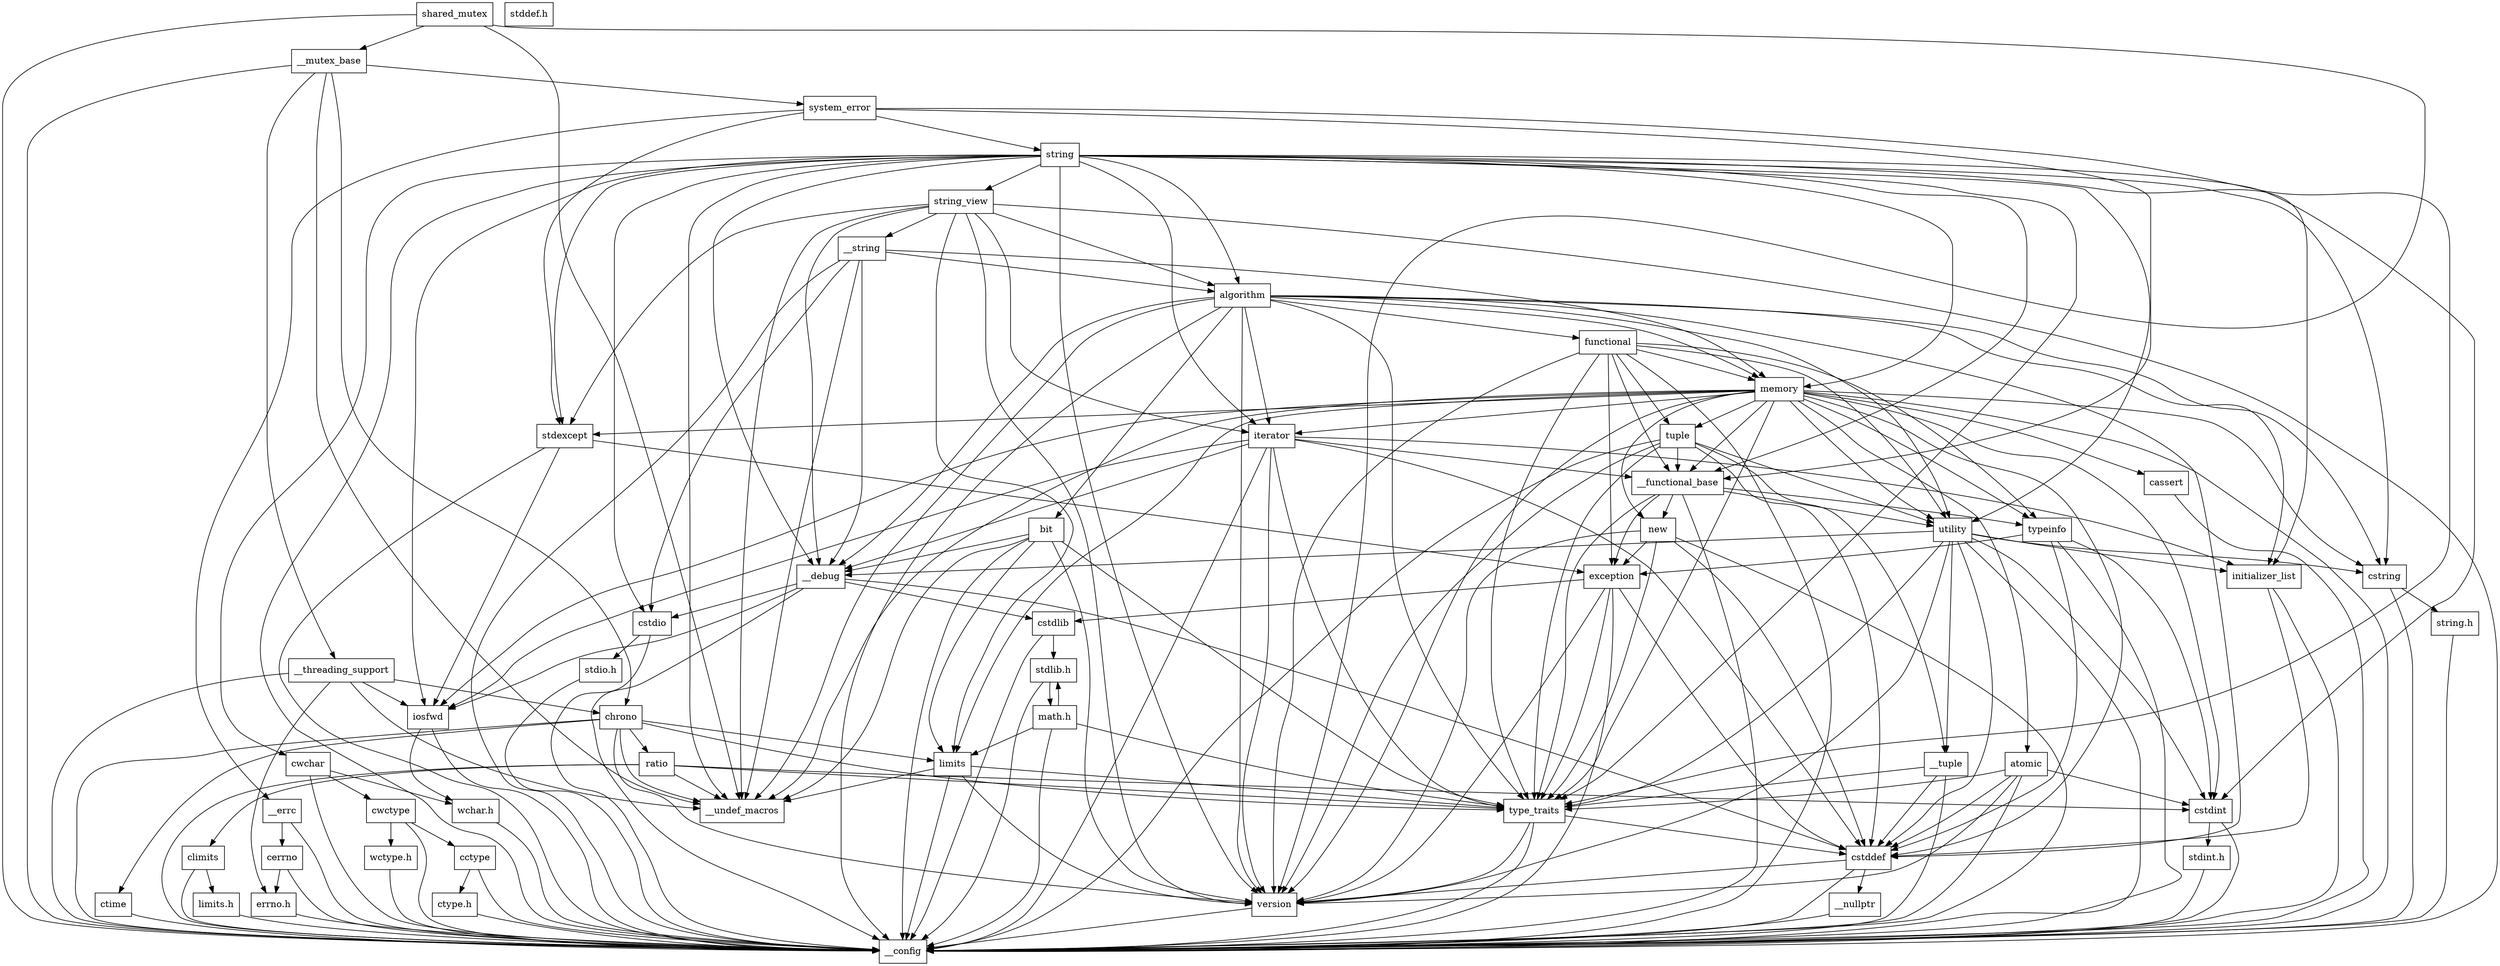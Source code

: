 digraph "dependencies" {
  header_1 [ shape="box", label="shared_mutex"];
  header_2 [ shape="box", label="__config"];
  header_11 [ shape="box", label="version"];
  header_12 [ shape="box", label="__undef_macros"];
  header_13 [ shape="box", label="__mutex_base"];
  header_14 [ shape="box", label="chrono"];
  header_15 [ shape="box", label="ctime"];
  header_17 [ shape="box", label="stddef.h"];
  header_33 [ shape="box", label="type_traits"];
  header_34 [ shape="box", label="cstddef"];
  header_36 [ shape="box", label="__nullptr"];
  header_37 [ shape="box", label="ratio"];
  header_38 [ shape="box", label="cstdint"];
  header_39 [ shape="box", label="stdint.h"];
  header_46 [ shape="box", label="climits"];
  header_47 [ shape="box", label="limits.h"];
  header_56 [ shape="box", label="limits"];
  header_57 [ shape="box", label="system_error"];
  header_58 [ shape="box", label="__errc"];
  header_59 [ shape="box", label="cerrno"];
  header_60 [ shape="box", label="errno.h"];
  header_68 [ shape="box", label="stdexcept"];
  header_69 [ shape="box", label="exception"];
  header_70 [ shape="box", label="cstdlib"];
  header_71 [ shape="box", label="stdlib.h"];
  header_92 [ shape="box", label="math.h"];
  header_104 [ shape="box", label="iosfwd"];
  header_105 [ shape="box", label="wchar.h"];
  header_113 [ shape="box", label="__functional_base"];
  header_114 [ shape="box", label="typeinfo"];
  header_115 [ shape="box", label="new"];
  header_116 [ shape="box", label="utility"];
  header_117 [ shape="box", label="__tuple"];
  header_118 [ shape="box", label="initializer_list"];
  header_119 [ shape="box", label="cstring"];
  header_120 [ shape="box", label="string.h"];
  header_123 [ shape="box", label="__debug"];
  header_124 [ shape="box", label="cstdio"];
  header_125 [ shape="box", label="stdio.h"];
  header_134 [ shape="box", label="string"];
  header_135 [ shape="box", label="string_view"];
  header_136 [ shape="box", label="__string"];
  header_137 [ shape="box", label="algorithm"];
  header_138 [ shape="box", label="memory"];
  header_139 [ shape="box", label="iterator"];
  header_140 [ shape="box", label="tuple"];
  header_141 [ shape="box", label="cassert"];
  header_143 [ shape="box", label="atomic"];
  header_144 [ shape="box", label="functional"];
  header_145 [ shape="box", label="bit"];
  header_146 [ shape="box", label="cwchar"];
  header_147 [ shape="box", label="cwctype"];
  header_148 [ shape="box", label="cctype"];
  header_149 [ shape="box", label="ctype.h"];
  header_151 [ shape="box", label="wctype.h"];
  header_154 [ shape="box", label="__threading_support"];
  header_38 -> header_2;
  header_38 -> header_39;
  header_117 -> header_2;
  header_117 -> header_34;
  header_117 -> header_33;
  header_123 -> header_2;
  header_123 -> header_104;
  header_123 -> header_70;
  header_123 -> header_124;
  header_123 -> header_34;
  header_14 -> header_2;
  header_14 -> header_15;
  header_14 -> header_33;
  header_14 -> header_37;
  header_14 -> header_56;
  header_14 -> header_11;
  header_14 -> header_12;
  header_154 -> header_2;
  header_154 -> header_14;
  header_154 -> header_104;
  header_154 -> header_60;
  header_154 -> header_12;
  header_37 -> header_2;
  header_37 -> header_38;
  header_37 -> header_46;
  header_37 -> header_33;
  header_37 -> header_12;
  header_113 -> header_2;
  header_113 -> header_33;
  header_113 -> header_114;
  header_113 -> header_69;
  header_113 -> header_115;
  header_113 -> header_116;
  header_47 -> header_2;
  header_92 -> header_2;
  header_92 -> header_71;
  header_92 -> header_33;
  header_92 -> header_56;
  header_13 -> header_2;
  header_13 -> header_14;
  header_13 -> header_57;
  header_13 -> header_154;
  header_13 -> header_12;
  header_151 -> header_2;
  header_46 -> header_2;
  header_46 -> header_47;
  header_120 -> header_2;
  header_147 -> header_2;
  header_147 -> header_148;
  header_147 -> header_151;
  header_39 -> header_2;
  header_114 -> header_2;
  header_114 -> header_69;
  header_114 -> header_34;
  header_114 -> header_38;
  header_135 -> header_2;
  header_135 -> header_136;
  header_135 -> header_137;
  header_135 -> header_139;
  header_135 -> header_56;
  header_135 -> header_68;
  header_135 -> header_11;
  header_135 -> header_123;
  header_135 -> header_12;
  header_1 -> header_2;
  header_1 -> header_11;
  header_1 -> header_12;
  header_1 -> header_13;
  header_116 -> header_2;
  header_116 -> header_117;
  header_116 -> header_33;
  header_116 -> header_118;
  header_116 -> header_34;
  header_116 -> header_119;
  header_116 -> header_38;
  header_116 -> header_11;
  header_116 -> header_123;
  header_136 -> header_2;
  header_136 -> header_137;
  header_136 -> header_124;
  header_136 -> header_138;
  header_136 -> header_123;
  header_136 -> header_12;
  header_139 -> header_2;
  header_139 -> header_104;
  header_139 -> header_113;
  header_139 -> header_33;
  header_139 -> header_34;
  header_139 -> header_118;
  header_139 -> header_11;
  header_139 -> header_123;
  header_118 -> header_2;
  header_118 -> header_34;
  header_115 -> header_2;
  header_115 -> header_69;
  header_115 -> header_33;
  header_115 -> header_34;
  header_115 -> header_11;
  header_134 -> header_2;
  header_134 -> header_135;
  header_134 -> header_104;
  header_134 -> header_119;
  header_134 -> header_124;
  header_134 -> header_146;
  header_134 -> header_137;
  header_134 -> header_139;
  header_134 -> header_116;
  header_134 -> header_138;
  header_134 -> header_68;
  header_134 -> header_33;
  header_134 -> header_118;
  header_134 -> header_113;
  header_134 -> header_11;
  header_134 -> header_38;
  header_134 -> header_123;
  header_134 -> header_12;
  header_11 -> header_2;
  header_143 -> header_2;
  header_143 -> header_34;
  header_143 -> header_38;
  header_143 -> header_33;
  header_143 -> header_11;
  header_140 -> header_2;
  header_140 -> header_117;
  header_140 -> header_34;
  header_140 -> header_33;
  header_140 -> header_113;
  header_140 -> header_116;
  header_140 -> header_11;
  header_148 -> header_2;
  header_148 -> header_149;
  header_149 -> header_2;
  header_71 -> header_2;
  header_71 -> header_92;
  header_70 -> header_2;
  header_70 -> header_71;
  header_125 -> header_2;
  header_146 -> header_2;
  header_146 -> header_147;
  header_146 -> header_105;
  header_34 -> header_2;
  header_34 -> header_11;
  header_34 -> header_36;
  header_137 -> header_2;
  header_137 -> header_118;
  header_137 -> header_33;
  header_137 -> header_119;
  header_137 -> header_116;
  header_137 -> header_138;
  header_137 -> header_144;
  header_137 -> header_139;
  header_137 -> header_34;
  header_137 -> header_145;
  header_137 -> header_11;
  header_137 -> header_123;
  header_137 -> header_12;
  header_57 -> header_58;
  header_57 -> header_33;
  header_57 -> header_68;
  header_57 -> header_113;
  header_57 -> header_134;
  header_145 -> header_2;
  header_145 -> header_56;
  header_145 -> header_33;
  header_145 -> header_11;
  header_145 -> header_123;
  header_145 -> header_12;
  header_59 -> header_2;
  header_59 -> header_60;
  header_60 -> header_2;
  header_56 -> header_2;
  header_56 -> header_33;
  header_56 -> header_12;
  header_56 -> header_11;
  header_36 -> header_2;
  header_58 -> header_2;
  header_58 -> header_59;
  header_138 -> header_2;
  header_138 -> header_33;
  header_138 -> header_114;
  header_138 -> header_34;
  header_138 -> header_38;
  header_138 -> header_115;
  header_138 -> header_116;
  header_138 -> header_56;
  header_138 -> header_139;
  header_138 -> header_113;
  header_138 -> header_104;
  header_138 -> header_140;
  header_138 -> header_68;
  header_138 -> header_119;
  header_138 -> header_141;
  header_138 -> header_143;
  header_138 -> header_11;
  header_138 -> header_12;
  header_144 -> header_2;
  header_144 -> header_33;
  header_144 -> header_114;
  header_144 -> header_69;
  header_144 -> header_138;
  header_144 -> header_140;
  header_144 -> header_116;
  header_144 -> header_11;
  header_144 -> header_113;
  header_105 -> header_2;
  header_68 -> header_2;
  header_68 -> header_69;
  header_68 -> header_104;
  header_69 -> header_2;
  header_69 -> header_34;
  header_69 -> header_70;
  header_69 -> header_33;
  header_69 -> header_11;
  header_141 -> header_2;
  header_104 -> header_2;
  header_104 -> header_105;
  header_119 -> header_2;
  header_119 -> header_120;
  header_15 -> header_2;
  header_33 -> header_2;
  header_33 -> header_34;
  header_33 -> header_11;
  header_124 -> header_2;
  header_124 -> header_125;
}